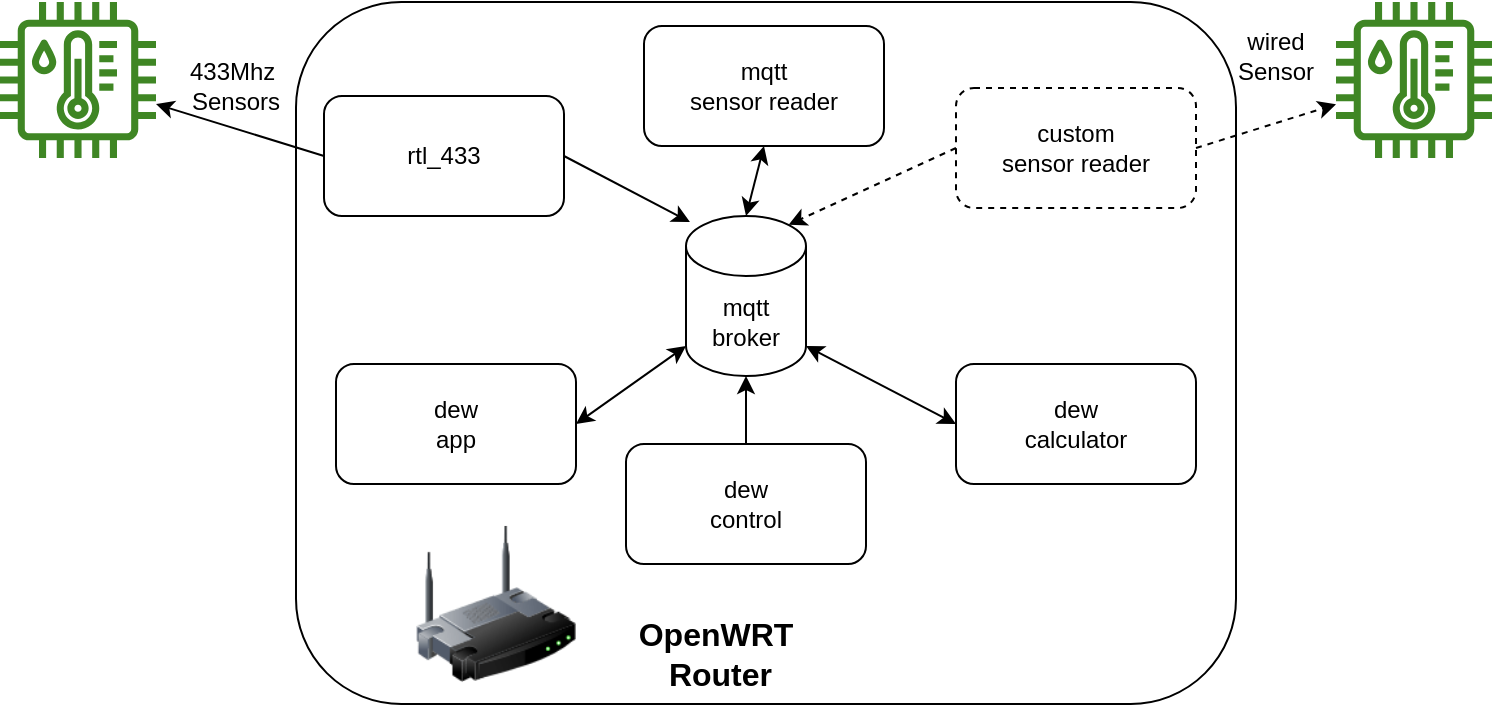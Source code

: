 <mxfile>
    <diagram id="JBfJdgfhBh8zWV5AJQMd" name="Page-1">
        <mxGraphModel dx="632" dy="278" grid="1" gridSize="10" guides="1" tooltips="1" connect="1" arrows="1" fold="1" page="1" pageScale="1" pageWidth="827" pageHeight="1169" math="0" shadow="0">
            <root>
                <mxCell id="0"/>
                <mxCell id="1" parent="0"/>
                <mxCell id="30" value="&lt;br&gt;&lt;br&gt;&lt;br&gt;&lt;br&gt;&lt;br&gt;&lt;br&gt;&lt;br&gt;" style="rounded=1;whiteSpace=wrap;html=1;fillColor=default;" parent="1" vertex="1">
                    <mxGeometry x="200" y="19" width="470" height="351" as="geometry"/>
                </mxCell>
                <mxCell id="2" value="mqtt&lt;br&gt;broker" style="shape=cylinder3;whiteSpace=wrap;html=1;boundedLbl=1;backgroundOutline=1;size=15;" parent="1" vertex="1">
                    <mxGeometry x="395" y="126" width="60" height="80" as="geometry"/>
                </mxCell>
                <mxCell id="3" value="rtl_433" style="rounded=1;whiteSpace=wrap;html=1;" parent="1" vertex="1">
                    <mxGeometry x="214" y="66" width="120" height="60" as="geometry"/>
                </mxCell>
                <mxCell id="5" value="mqtt&lt;br&gt;sensor reader" style="rounded=1;whiteSpace=wrap;html=1;" parent="1" vertex="1">
                    <mxGeometry x="374" y="31" width="120" height="60" as="geometry"/>
                </mxCell>
                <mxCell id="7" value="" style="endArrow=classic;startArrow=classic;html=1;entryX=0.5;entryY=1;entryDx=0;entryDy=0;exitX=0.5;exitY=0;exitDx=0;exitDy=0;exitPerimeter=0;" parent="1" source="2" target="5" edge="1">
                    <mxGeometry width="50" height="50" relative="1" as="geometry">
                        <mxPoint x="544" y="96" as="sourcePoint"/>
                        <mxPoint x="474" y="136" as="targetPoint"/>
                    </mxGeometry>
                </mxCell>
                <mxCell id="8" value="" style="endArrow=classic;html=1;exitX=1;exitY=0.5;exitDx=0;exitDy=0;entryX=0.033;entryY=0.038;entryDx=0;entryDy=0;entryPerimeter=0;" parent="1" source="3" target="2" edge="1">
                    <mxGeometry width="50" height="50" relative="1" as="geometry">
                        <mxPoint x="424" y="186" as="sourcePoint"/>
                        <mxPoint x="474" y="136" as="targetPoint"/>
                    </mxGeometry>
                </mxCell>
                <mxCell id="9" value="dew&lt;br&gt;calculator" style="rounded=1;whiteSpace=wrap;html=1;" parent="1" vertex="1">
                    <mxGeometry x="530" y="200" width="120" height="60" as="geometry"/>
                </mxCell>
                <mxCell id="10" value="" style="endArrow=classic;startArrow=classic;html=1;exitX=0;exitY=0.5;exitDx=0;exitDy=0;entryX=1;entryY=1;entryDx=0;entryDy=-15;entryPerimeter=0;" parent="1" source="9" target="2" edge="1">
                    <mxGeometry width="50" height="50" relative="1" as="geometry">
                        <mxPoint x="424" y="186" as="sourcePoint"/>
                        <mxPoint x="474" y="136" as="targetPoint"/>
                    </mxGeometry>
                </mxCell>
                <mxCell id="11" value="dew&lt;br&gt;app" style="rounded=1;whiteSpace=wrap;html=1;" parent="1" vertex="1">
                    <mxGeometry x="220" y="200" width="120" height="60" as="geometry"/>
                </mxCell>
                <mxCell id="12" value="dew&lt;br&gt;control" style="rounded=1;whiteSpace=wrap;html=1;" parent="1" vertex="1">
                    <mxGeometry x="365" y="240" width="120" height="60" as="geometry"/>
                </mxCell>
                <mxCell id="13" value="" style="endArrow=classic;startArrow=classic;html=1;exitX=1;exitY=0.5;exitDx=0;exitDy=0;entryX=0;entryY=1;entryDx=0;entryDy=-15;entryPerimeter=0;" parent="1" source="11" target="2" edge="1">
                    <mxGeometry width="50" height="50" relative="1" as="geometry">
                        <mxPoint x="424" y="186" as="sourcePoint"/>
                        <mxPoint x="474" y="136" as="targetPoint"/>
                    </mxGeometry>
                </mxCell>
                <mxCell id="14" value="" style="endArrow=classic;html=1;exitX=0.5;exitY=0;exitDx=0;exitDy=0;entryX=0.5;entryY=1;entryDx=0;entryDy=0;entryPerimeter=0;" parent="1" source="12" target="2" edge="1">
                    <mxGeometry width="50" height="50" relative="1" as="geometry">
                        <mxPoint x="424" y="186" as="sourcePoint"/>
                        <mxPoint x="474" y="136" as="targetPoint"/>
                    </mxGeometry>
                </mxCell>
                <mxCell id="15" value="" style="sketch=0;outlineConnect=0;fontColor=#232F3E;gradientColor=none;fillColor=#3F8624;strokeColor=none;dashed=0;verticalLabelPosition=bottom;verticalAlign=top;align=center;html=1;fontSize=12;fontStyle=0;aspect=fixed;pointerEvents=1;shape=mxgraph.aws4.iot_thing_temperature_humidity_sensor;" parent="1" vertex="1">
                    <mxGeometry x="52" y="19" width="78" height="78" as="geometry"/>
                </mxCell>
                <mxCell id="16" value="" style="image;html=1;image=img/lib/clip_art/networking/Wireless_Router_128x128.png" parent="1" vertex="1">
                    <mxGeometry x="260" y="280" width="80" height="80" as="geometry"/>
                </mxCell>
                <mxCell id="31" value="" style="endArrow=classic;html=1;exitX=0;exitY=0.5;exitDx=0;exitDy=0;" parent="1" source="3" target="15" edge="1">
                    <mxGeometry width="50" height="50" relative="1" as="geometry">
                        <mxPoint x="330" y="160" as="sourcePoint"/>
                        <mxPoint x="380" y="110" as="targetPoint"/>
                    </mxGeometry>
                </mxCell>
                <mxCell id="33" value="433Mhz&amp;nbsp;&lt;br&gt;Sensors" style="text;html=1;strokeColor=none;fillColor=none;align=center;verticalAlign=middle;whiteSpace=wrap;rounded=0;" parent="1" vertex="1">
                    <mxGeometry x="140" y="46" width="60" height="30" as="geometry"/>
                </mxCell>
                <mxCell id="35" value="custom&lt;br&gt;sensor reader" style="rounded=1;whiteSpace=wrap;html=1;fillColor=default;dashed=1;" parent="1" vertex="1">
                    <mxGeometry x="530" y="62" width="120" height="60" as="geometry"/>
                </mxCell>
                <mxCell id="36" value="" style="endArrow=classic;html=1;exitX=0;exitY=0.5;exitDx=0;exitDy=0;entryX=0.855;entryY=0;entryDx=0;entryDy=4.35;entryPerimeter=0;dashed=1;" parent="1" source="35" target="2" edge="1">
                    <mxGeometry width="50" height="50" relative="1" as="geometry">
                        <mxPoint x="330" y="206" as="sourcePoint"/>
                        <mxPoint x="460" y="116" as="targetPoint"/>
                    </mxGeometry>
                </mxCell>
                <mxCell id="37" value="" style="sketch=0;outlineConnect=0;fontColor=#232F3E;gradientColor=none;fillColor=#3F8624;strokeColor=none;dashed=0;verticalLabelPosition=bottom;verticalAlign=top;align=center;html=1;fontSize=12;fontStyle=0;aspect=fixed;pointerEvents=1;shape=mxgraph.aws4.iot_thing_temperature_humidity_sensor;" parent="1" vertex="1">
                    <mxGeometry x="720" y="19" width="78" height="78" as="geometry"/>
                </mxCell>
                <mxCell id="39" value="&lt;font style=&quot;font-size: 16px;&quot;&gt;&lt;b&gt;OpenWRT&lt;br&gt;&lt;div style=&quot;&quot;&gt;&lt;b style=&quot;background-color: initial;&quot;&gt;&amp;nbsp;Router&lt;/b&gt;&lt;/div&gt;&lt;/b&gt;&lt;/font&gt;" style="text;html=1;strokeColor=none;fillColor=none;align=center;verticalAlign=middle;whiteSpace=wrap;rounded=0;" parent="1" vertex="1">
                    <mxGeometry x="380" y="330" width="60" height="30" as="geometry"/>
                </mxCell>
                <mxCell id="40" value="" style="endArrow=classic;html=1;dashed=1;exitX=1;exitY=0.5;exitDx=0;exitDy=0;" parent="1" source="35" target="37" edge="1">
                    <mxGeometry width="50" height="50" relative="1" as="geometry">
                        <mxPoint x="440" y="-10" as="sourcePoint"/>
                        <mxPoint x="490" y="-60" as="targetPoint"/>
                    </mxGeometry>
                </mxCell>
                <mxCell id="41" value="wired&lt;br&gt;Sensor" style="text;html=1;strokeColor=none;fillColor=none;align=center;verticalAlign=middle;whiteSpace=wrap;rounded=0;" parent="1" vertex="1">
                    <mxGeometry x="660" y="31" width="60" height="30" as="geometry"/>
                </mxCell>
            </root>
        </mxGraphModel>
    </diagram>
</mxfile>